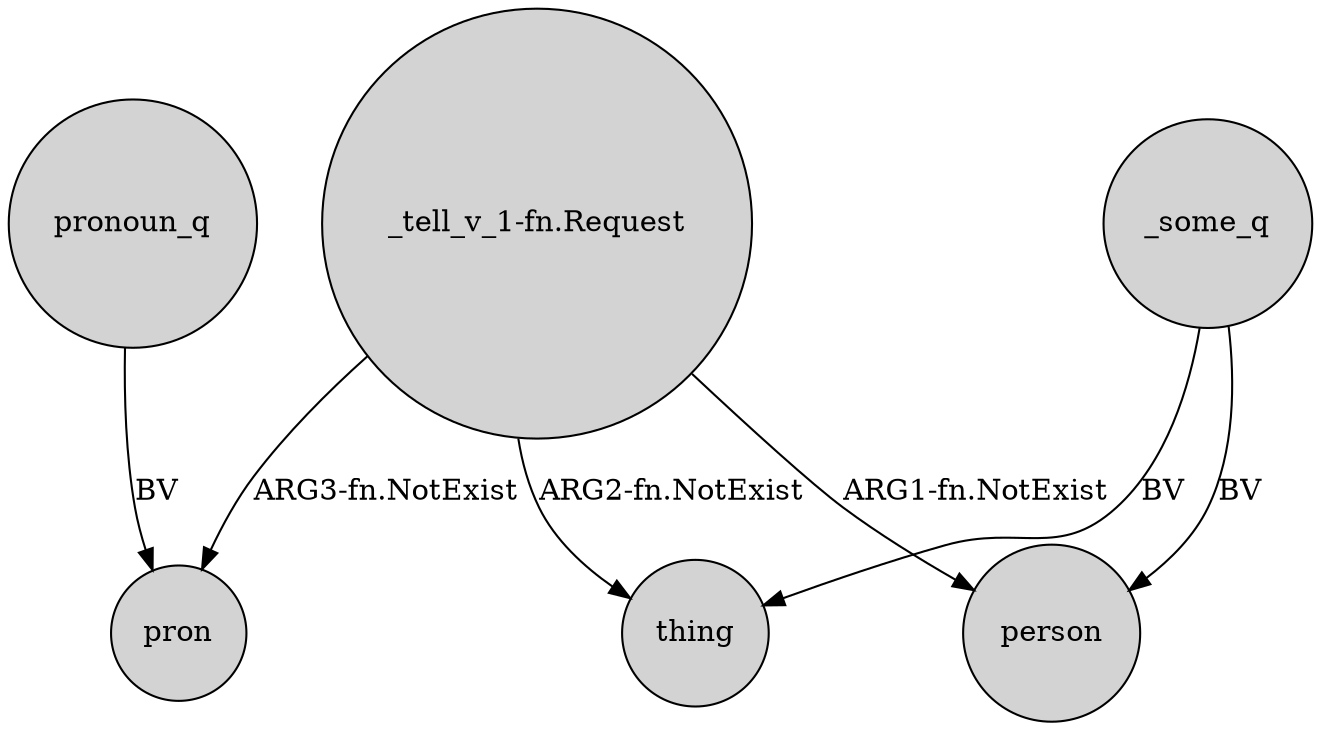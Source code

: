 digraph {
	node [shape=circle style=filled]
	"_tell_v_1-fn.Request" -> person [label="ARG1-fn.NotExist"]
	_some_q -> person [label=BV]
	_some_q -> thing [label=BV]
	"_tell_v_1-fn.Request" -> pron [label="ARG3-fn.NotExist"]
	"_tell_v_1-fn.Request" -> thing [label="ARG2-fn.NotExist"]
	pronoun_q -> pron [label=BV]
}
